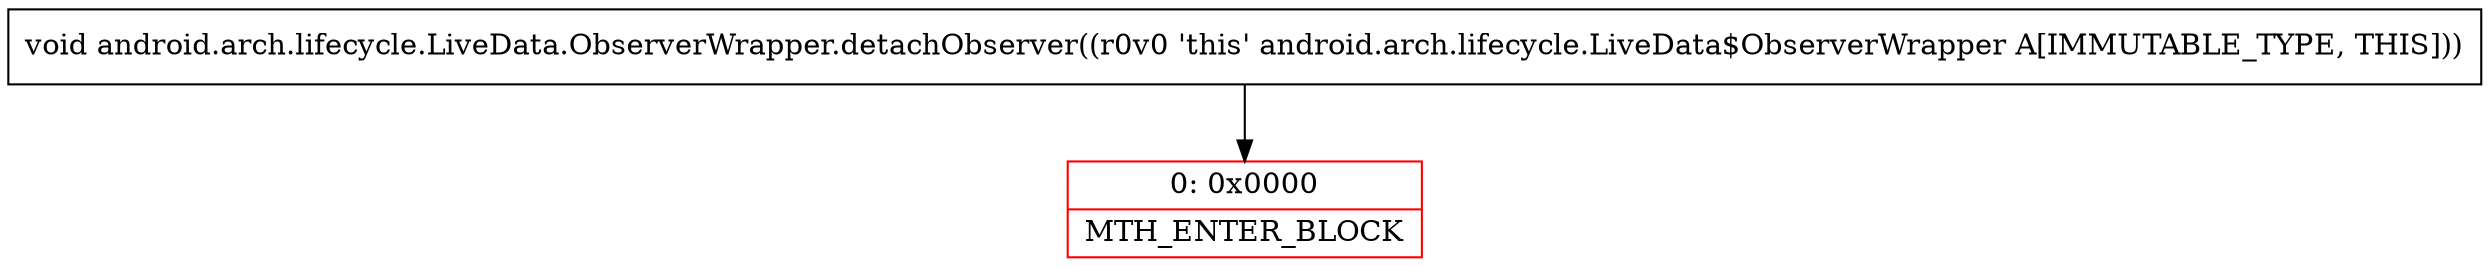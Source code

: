 digraph "CFG forandroid.arch.lifecycle.LiveData.ObserverWrapper.detachObserver()V" {
subgraph cluster_Region_565726150 {
label = "R(0)";
node [shape=record,color=blue];
}
Node_0 [shape=record,color=red,label="{0\:\ 0x0000|MTH_ENTER_BLOCK\l}"];
MethodNode[shape=record,label="{void android.arch.lifecycle.LiveData.ObserverWrapper.detachObserver((r0v0 'this' android.arch.lifecycle.LiveData$ObserverWrapper A[IMMUTABLE_TYPE, THIS])) }"];
MethodNode -> Node_0;
}


